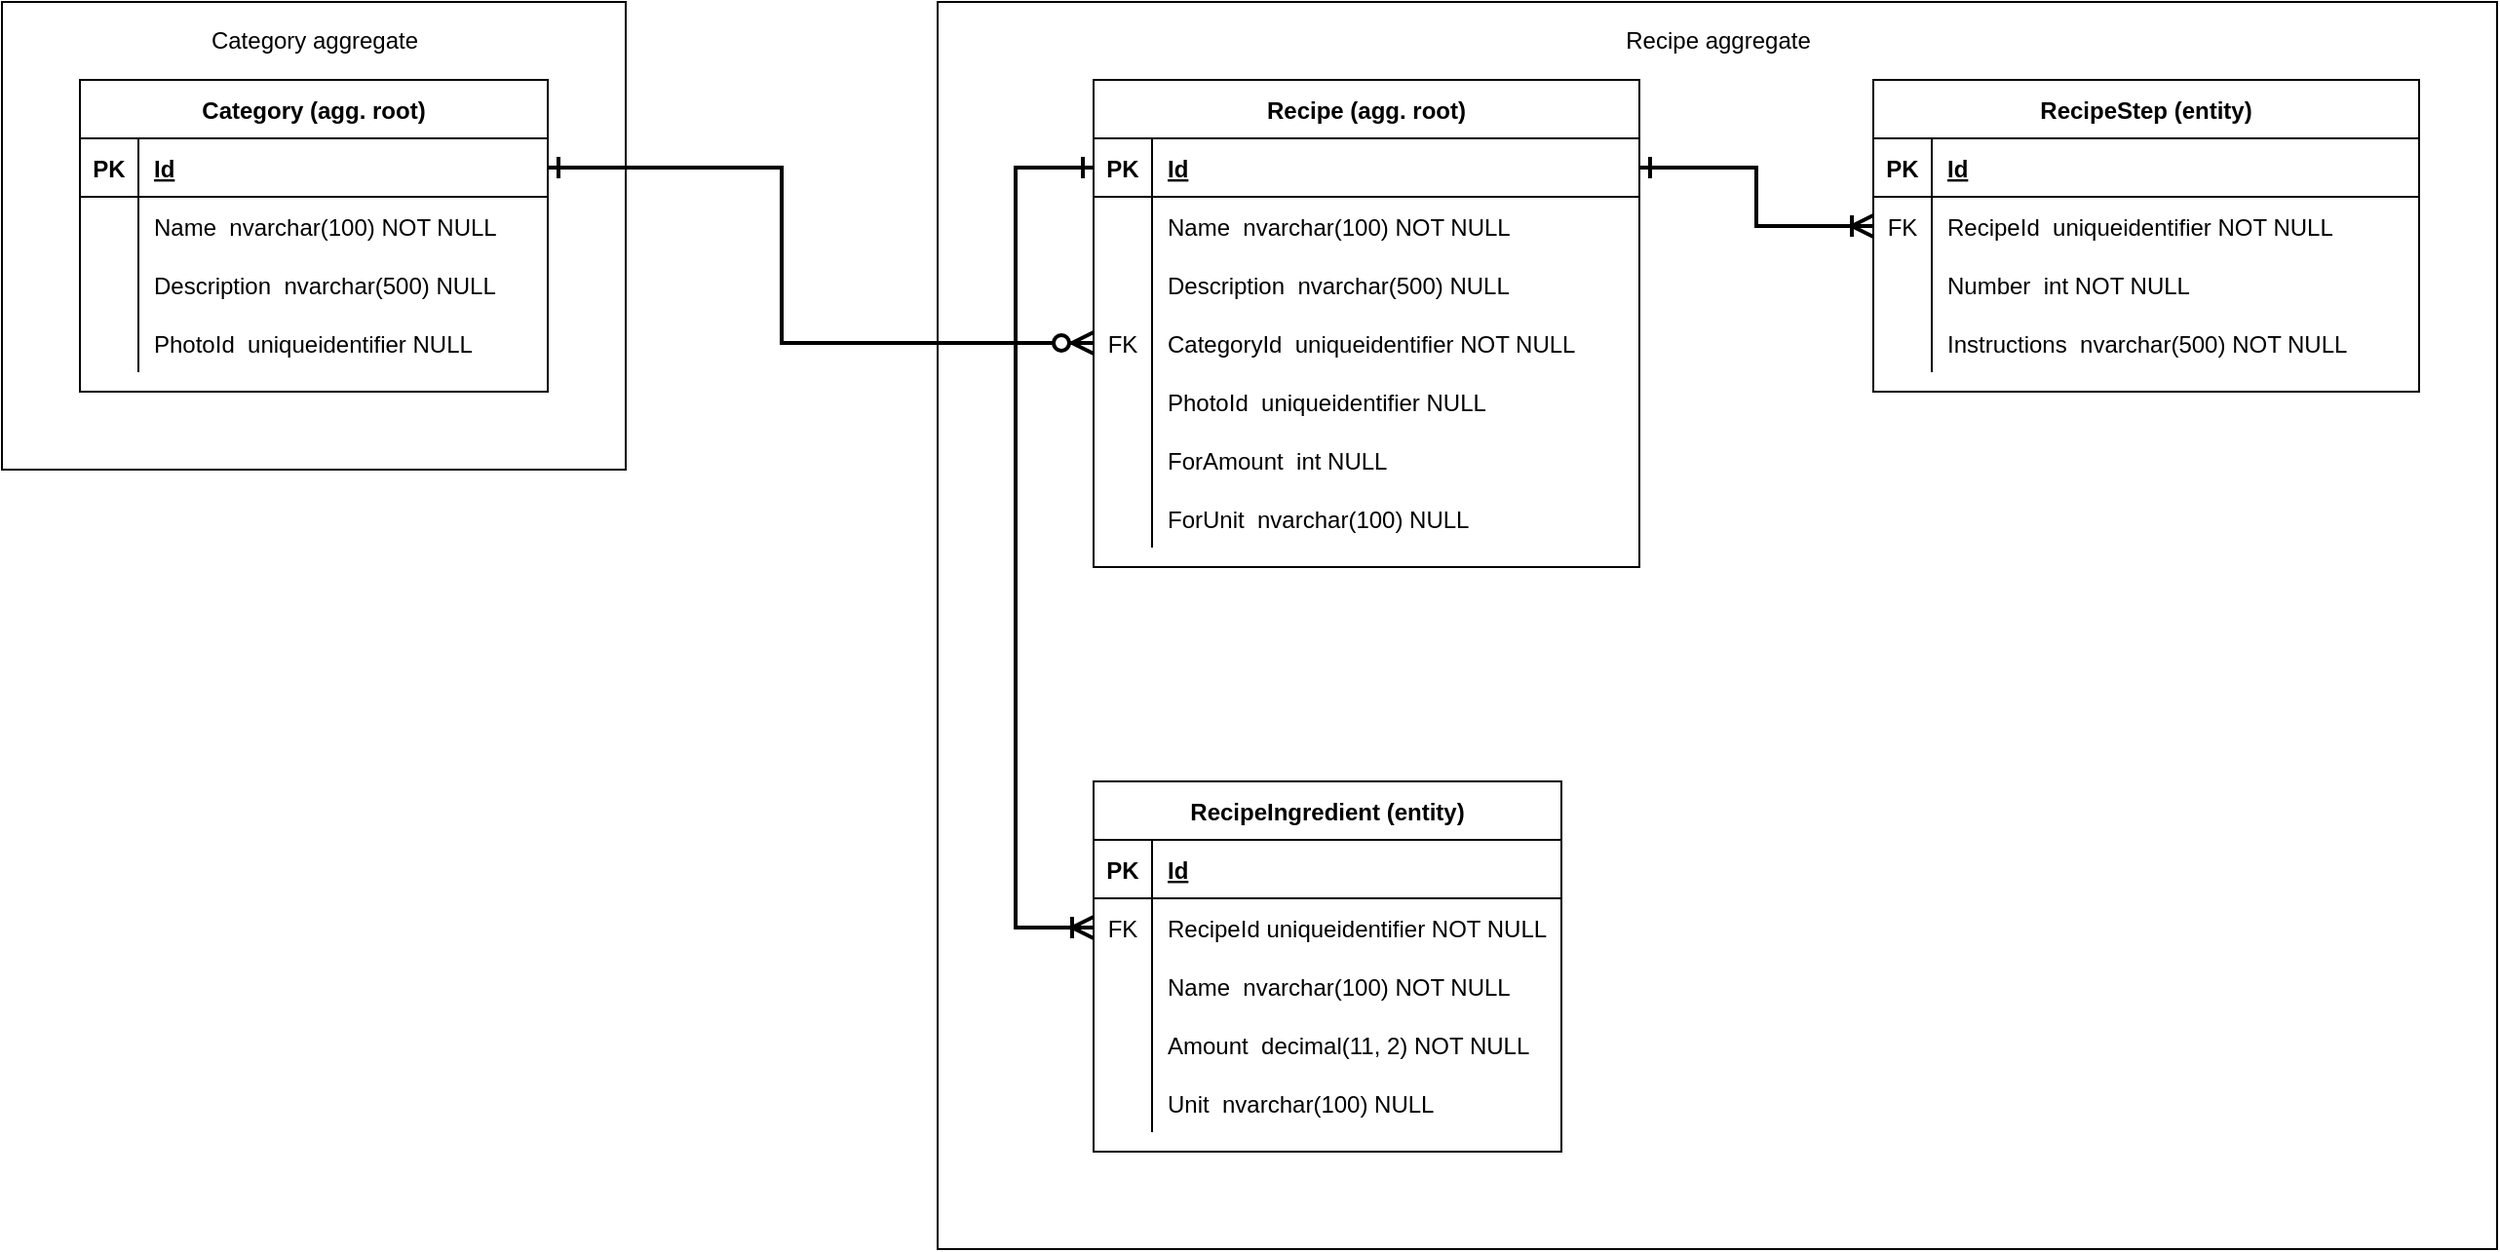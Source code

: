 <mxfile version="15.1.4" type="device"><diagram id="R2lEEEUBdFMjLlhIrx00" name="Recipes"><mxGraphModel dx="2062" dy="762" grid="1" gridSize="10" guides="1" tooltips="1" connect="1" arrows="1" fold="1" page="1" pageScale="1" pageWidth="850" pageHeight="1100" math="0" shadow="0" extFonts="Permanent Marker^https://fonts.googleapis.com/css?family=Permanent+Marker"><root><mxCell id="0"/><mxCell id="1" parent="0"/><mxCell id="_JT_vztcCdk4lIzJylpc-5" value="" style="rounded=0;whiteSpace=wrap;html=1;" vertex="1" parent="1"><mxGeometry x="200" y="760" width="320" height="240" as="geometry"/></mxCell><mxCell id="_JT_vztcCdk4lIzJylpc-3" value="" style="rounded=0;whiteSpace=wrap;html=1;" vertex="1" parent="1"><mxGeometry x="680" y="760" width="800" height="640" as="geometry"/></mxCell><mxCell id="hF0mvLvIRz6cp22TU_b6-1" value="Recipe (agg. root)" style="shape=table;startSize=30;container=1;collapsible=1;childLayout=tableLayout;fixedRows=1;rowLines=0;fontStyle=1;align=center;resizeLast=1;" parent="1" vertex="1"><mxGeometry x="760" y="800" width="280" height="250" as="geometry"/></mxCell><mxCell id="hF0mvLvIRz6cp22TU_b6-2" value="" style="shape=partialRectangle;collapsible=0;dropTarget=0;pointerEvents=0;fillColor=none;top=0;left=0;bottom=1;right=0;points=[[0,0.5],[1,0.5]];portConstraint=eastwest;" parent="hF0mvLvIRz6cp22TU_b6-1" vertex="1"><mxGeometry y="30" width="280" height="30" as="geometry"/></mxCell><mxCell id="hF0mvLvIRz6cp22TU_b6-3" value="PK" style="shape=partialRectangle;connectable=0;fillColor=none;top=0;left=0;bottom=0;right=0;fontStyle=1;overflow=hidden;" parent="hF0mvLvIRz6cp22TU_b6-2" vertex="1"><mxGeometry width="30" height="30" as="geometry"/></mxCell><mxCell id="hF0mvLvIRz6cp22TU_b6-4" value="Id" style="shape=partialRectangle;connectable=0;fillColor=none;top=0;left=0;bottom=0;right=0;align=left;spacingLeft=6;fontStyle=5;overflow=hidden;" parent="hF0mvLvIRz6cp22TU_b6-2" vertex="1"><mxGeometry x="30" width="250" height="30" as="geometry"/></mxCell><mxCell id="hF0mvLvIRz6cp22TU_b6-5" value="" style="shape=partialRectangle;collapsible=0;dropTarget=0;pointerEvents=0;fillColor=none;top=0;left=0;bottom=0;right=0;points=[[0,0.5],[1,0.5]];portConstraint=eastwest;" parent="hF0mvLvIRz6cp22TU_b6-1" vertex="1"><mxGeometry y="60" width="280" height="30" as="geometry"/></mxCell><mxCell id="hF0mvLvIRz6cp22TU_b6-6" value="" style="shape=partialRectangle;connectable=0;fillColor=none;top=0;left=0;bottom=0;right=0;editable=1;overflow=hidden;" parent="hF0mvLvIRz6cp22TU_b6-5" vertex="1"><mxGeometry width="30" height="30" as="geometry"/></mxCell><mxCell id="hF0mvLvIRz6cp22TU_b6-7" value="Name  nvarchar(100) NOT NULL" style="shape=partialRectangle;connectable=0;fillColor=none;top=0;left=0;bottom=0;right=0;align=left;spacingLeft=6;overflow=hidden;" parent="hF0mvLvIRz6cp22TU_b6-5" vertex="1"><mxGeometry x="30" width="250" height="30" as="geometry"/></mxCell><mxCell id="hF0mvLvIRz6cp22TU_b6-8" value="" style="shape=partialRectangle;collapsible=0;dropTarget=0;pointerEvents=0;fillColor=none;top=0;left=0;bottom=0;right=0;points=[[0,0.5],[1,0.5]];portConstraint=eastwest;" parent="hF0mvLvIRz6cp22TU_b6-1" vertex="1"><mxGeometry y="90" width="280" height="30" as="geometry"/></mxCell><mxCell id="hF0mvLvIRz6cp22TU_b6-9" value="" style="shape=partialRectangle;connectable=0;fillColor=none;top=0;left=0;bottom=0;right=0;editable=1;overflow=hidden;" parent="hF0mvLvIRz6cp22TU_b6-8" vertex="1"><mxGeometry width="30" height="30" as="geometry"/></mxCell><mxCell id="hF0mvLvIRz6cp22TU_b6-10" value="Description  nvarchar(500) NULL" style="shape=partialRectangle;connectable=0;fillColor=none;top=0;left=0;bottom=0;right=0;align=left;spacingLeft=6;overflow=hidden;" parent="hF0mvLvIRz6cp22TU_b6-8" vertex="1"><mxGeometry x="30" width="250" height="30" as="geometry"/></mxCell><mxCell id="hF0mvLvIRz6cp22TU_b6-33" value="" style="shape=partialRectangle;collapsible=0;dropTarget=0;pointerEvents=0;fillColor=none;top=0;left=0;bottom=0;right=0;points=[[0,0.5],[1,0.5]];portConstraint=eastwest;" parent="hF0mvLvIRz6cp22TU_b6-1" vertex="1"><mxGeometry y="120" width="280" height="30" as="geometry"/></mxCell><mxCell id="hF0mvLvIRz6cp22TU_b6-34" value="FK" style="shape=partialRectangle;connectable=0;fillColor=none;top=0;left=0;bottom=0;right=0;editable=1;overflow=hidden;" parent="hF0mvLvIRz6cp22TU_b6-33" vertex="1"><mxGeometry width="30" height="30" as="geometry"/></mxCell><mxCell id="hF0mvLvIRz6cp22TU_b6-35" value="CategoryId  uniqueidentifier NOT NULL" style="shape=partialRectangle;connectable=0;fillColor=none;top=0;left=0;bottom=0;right=0;align=left;spacingLeft=6;overflow=hidden;" parent="hF0mvLvIRz6cp22TU_b6-33" vertex="1"><mxGeometry x="30" width="250" height="30" as="geometry"/></mxCell><mxCell id="Pp577vPMmLKdNqOwqiTI-30" value="" style="shape=partialRectangle;collapsible=0;dropTarget=0;pointerEvents=0;fillColor=none;top=0;left=0;bottom=0;right=0;points=[[0,0.5],[1,0.5]];portConstraint=eastwest;" parent="hF0mvLvIRz6cp22TU_b6-1" vertex="1"><mxGeometry y="150" width="280" height="30" as="geometry"/></mxCell><mxCell id="Pp577vPMmLKdNqOwqiTI-31" value="" style="shape=partialRectangle;connectable=0;fillColor=none;top=0;left=0;bottom=0;right=0;editable=1;overflow=hidden;" parent="Pp577vPMmLKdNqOwqiTI-30" vertex="1"><mxGeometry width="30" height="30" as="geometry"/></mxCell><mxCell id="Pp577vPMmLKdNqOwqiTI-32" value="PhotoId  uniqueidentifier NULL" style="shape=partialRectangle;connectable=0;fillColor=none;top=0;left=0;bottom=0;right=0;align=left;spacingLeft=6;overflow=hidden;" parent="Pp577vPMmLKdNqOwqiTI-30" vertex="1"><mxGeometry x="30" width="250" height="30" as="geometry"/></mxCell><mxCell id="hF0mvLvIRz6cp22TU_b6-57" value="" style="shape=partialRectangle;collapsible=0;dropTarget=0;pointerEvents=0;fillColor=none;top=0;left=0;bottom=0;right=0;points=[[0,0.5],[1,0.5]];portConstraint=eastwest;" parent="hF0mvLvIRz6cp22TU_b6-1" vertex="1"><mxGeometry y="180" width="280" height="30" as="geometry"/></mxCell><mxCell id="hF0mvLvIRz6cp22TU_b6-58" value="" style="shape=partialRectangle;connectable=0;fillColor=none;top=0;left=0;bottom=0;right=0;editable=1;overflow=hidden;" parent="hF0mvLvIRz6cp22TU_b6-57" vertex="1"><mxGeometry width="30" height="30" as="geometry"/></mxCell><mxCell id="hF0mvLvIRz6cp22TU_b6-59" value="ForAmount  int NULL" style="shape=partialRectangle;connectable=0;fillColor=none;top=0;left=0;bottom=0;right=0;align=left;spacingLeft=6;overflow=hidden;" parent="hF0mvLvIRz6cp22TU_b6-57" vertex="1"><mxGeometry x="30" width="250" height="30" as="geometry"/></mxCell><mxCell id="hF0mvLvIRz6cp22TU_b6-60" value="" style="shape=partialRectangle;collapsible=0;dropTarget=0;pointerEvents=0;fillColor=none;top=0;left=0;bottom=0;right=0;points=[[0,0.5],[1,0.5]];portConstraint=eastwest;" parent="hF0mvLvIRz6cp22TU_b6-1" vertex="1"><mxGeometry y="210" width="280" height="30" as="geometry"/></mxCell><mxCell id="hF0mvLvIRz6cp22TU_b6-61" value="" style="shape=partialRectangle;connectable=0;fillColor=none;top=0;left=0;bottom=0;right=0;editable=1;overflow=hidden;" parent="hF0mvLvIRz6cp22TU_b6-60" vertex="1"><mxGeometry width="30" height="30" as="geometry"/></mxCell><mxCell id="hF0mvLvIRz6cp22TU_b6-62" value="ForUnit  nvarchar(100) NULL" style="shape=partialRectangle;connectable=0;fillColor=none;top=0;left=0;bottom=0;right=0;align=left;spacingLeft=6;overflow=hidden;" parent="hF0mvLvIRz6cp22TU_b6-60" vertex="1"><mxGeometry x="30" width="250" height="30" as="geometry"/></mxCell><mxCell id="hF0mvLvIRz6cp22TU_b6-19" value="RecipeStep (entity)" style="shape=table;startSize=30;container=1;collapsible=1;childLayout=tableLayout;fixedRows=1;rowLines=0;fontStyle=1;align=center;resizeLast=1;" parent="1" vertex="1"><mxGeometry x="1160" y="800" width="280" height="160" as="geometry"/></mxCell><mxCell id="hF0mvLvIRz6cp22TU_b6-20" value="" style="shape=partialRectangle;collapsible=0;dropTarget=0;pointerEvents=0;fillColor=none;top=0;left=0;bottom=1;right=0;points=[[0,0.5],[1,0.5]];portConstraint=eastwest;" parent="hF0mvLvIRz6cp22TU_b6-19" vertex="1"><mxGeometry y="30" width="280" height="30" as="geometry"/></mxCell><mxCell id="hF0mvLvIRz6cp22TU_b6-21" value="PK" style="shape=partialRectangle;connectable=0;fillColor=none;top=0;left=0;bottom=0;right=0;fontStyle=1;overflow=hidden;" parent="hF0mvLvIRz6cp22TU_b6-20" vertex="1"><mxGeometry width="30" height="30" as="geometry"/></mxCell><mxCell id="hF0mvLvIRz6cp22TU_b6-22" value="Id" style="shape=partialRectangle;connectable=0;fillColor=none;top=0;left=0;bottom=0;right=0;align=left;spacingLeft=6;fontStyle=5;overflow=hidden;" parent="hF0mvLvIRz6cp22TU_b6-20" vertex="1"><mxGeometry x="30" width="250" height="30" as="geometry"/></mxCell><mxCell id="hF0mvLvIRz6cp22TU_b6-23" value="" style="shape=partialRectangle;collapsible=0;dropTarget=0;pointerEvents=0;fillColor=none;top=0;left=0;bottom=0;right=0;points=[[0,0.5],[1,0.5]];portConstraint=eastwest;" parent="hF0mvLvIRz6cp22TU_b6-19" vertex="1"><mxGeometry y="60" width="280" height="30" as="geometry"/></mxCell><mxCell id="hF0mvLvIRz6cp22TU_b6-24" value="FK" style="shape=partialRectangle;connectable=0;fillColor=none;top=0;left=0;bottom=0;right=0;editable=1;overflow=hidden;" parent="hF0mvLvIRz6cp22TU_b6-23" vertex="1"><mxGeometry width="30" height="30" as="geometry"/></mxCell><mxCell id="hF0mvLvIRz6cp22TU_b6-25" value="RecipeId  uniqueidentifier NOT NULL" style="shape=partialRectangle;connectable=0;fillColor=none;top=0;left=0;bottom=0;right=0;align=left;spacingLeft=6;overflow=hidden;" parent="hF0mvLvIRz6cp22TU_b6-23" vertex="1"><mxGeometry x="30" width="250" height="30" as="geometry"/></mxCell><mxCell id="hF0mvLvIRz6cp22TU_b6-29" value="" style="shape=partialRectangle;collapsible=0;dropTarget=0;pointerEvents=0;fillColor=none;top=0;left=0;bottom=0;right=0;points=[[0,0.5],[1,0.5]];portConstraint=eastwest;" parent="hF0mvLvIRz6cp22TU_b6-19" vertex="1"><mxGeometry y="90" width="280" height="30" as="geometry"/></mxCell><mxCell id="hF0mvLvIRz6cp22TU_b6-30" value="" style="shape=partialRectangle;connectable=0;fillColor=none;top=0;left=0;bottom=0;right=0;editable=1;overflow=hidden;" parent="hF0mvLvIRz6cp22TU_b6-29" vertex="1"><mxGeometry width="30" height="30" as="geometry"/></mxCell><mxCell id="hF0mvLvIRz6cp22TU_b6-31" value="Number  int NOT NULL" style="shape=partialRectangle;connectable=0;fillColor=none;top=0;left=0;bottom=0;right=0;align=left;spacingLeft=6;overflow=hidden;" parent="hF0mvLvIRz6cp22TU_b6-29" vertex="1"><mxGeometry x="30" width="250" height="30" as="geometry"/></mxCell><mxCell id="hF0mvLvIRz6cp22TU_b6-26" value="" style="shape=partialRectangle;collapsible=0;dropTarget=0;pointerEvents=0;fillColor=none;top=0;left=0;bottom=0;right=0;points=[[0,0.5],[1,0.5]];portConstraint=eastwest;" parent="hF0mvLvIRz6cp22TU_b6-19" vertex="1"><mxGeometry y="120" width="280" height="30" as="geometry"/></mxCell><mxCell id="hF0mvLvIRz6cp22TU_b6-27" value="" style="shape=partialRectangle;connectable=0;fillColor=none;top=0;left=0;bottom=0;right=0;editable=1;overflow=hidden;" parent="hF0mvLvIRz6cp22TU_b6-26" vertex="1"><mxGeometry width="30" height="30" as="geometry"/></mxCell><mxCell id="hF0mvLvIRz6cp22TU_b6-28" value="Instructions  nvarchar(500) NOT NULL" style="shape=partialRectangle;connectable=0;fillColor=none;top=0;left=0;bottom=0;right=0;align=left;spacingLeft=6;overflow=hidden;" parent="hF0mvLvIRz6cp22TU_b6-26" vertex="1"><mxGeometry x="30" width="250" height="30" as="geometry"/></mxCell><mxCell id="hF0mvLvIRz6cp22TU_b6-32" style="edgeStyle=orthogonalEdgeStyle;rounded=0;orthogonalLoop=1;jettySize=auto;html=1;exitX=1;exitY=0.5;exitDx=0;exitDy=0;entryX=0;entryY=0.5;entryDx=0;entryDy=0;startArrow=ERone;startFill=0;endArrow=ERoneToMany;endFill=0;endSize=8;startSize=8;strokeWidth=2;" parent="1" source="hF0mvLvIRz6cp22TU_b6-2" target="hF0mvLvIRz6cp22TU_b6-23" edge="1"><mxGeometry relative="1" as="geometry"/></mxCell><mxCell id="hF0mvLvIRz6cp22TU_b6-36" value="RecipeIngredient (entity)" style="shape=table;startSize=30;container=1;collapsible=1;childLayout=tableLayout;fixedRows=1;rowLines=0;fontStyle=1;align=center;resizeLast=1;" parent="1" vertex="1"><mxGeometry x="760" y="1160" width="240" height="190" as="geometry"/></mxCell><mxCell id="hF0mvLvIRz6cp22TU_b6-37" value="" style="shape=partialRectangle;collapsible=0;dropTarget=0;pointerEvents=0;fillColor=none;top=0;left=0;bottom=1;right=0;points=[[0,0.5],[1,0.5]];portConstraint=eastwest;" parent="hF0mvLvIRz6cp22TU_b6-36" vertex="1"><mxGeometry y="30" width="240" height="30" as="geometry"/></mxCell><mxCell id="hF0mvLvIRz6cp22TU_b6-38" value="PK" style="shape=partialRectangle;connectable=0;fillColor=none;top=0;left=0;bottom=0;right=0;fontStyle=1;overflow=hidden;" parent="hF0mvLvIRz6cp22TU_b6-37" vertex="1"><mxGeometry width="30" height="30" as="geometry"/></mxCell><mxCell id="hF0mvLvIRz6cp22TU_b6-39" value="Id" style="shape=partialRectangle;connectable=0;fillColor=none;top=0;left=0;bottom=0;right=0;align=left;spacingLeft=6;fontStyle=5;overflow=hidden;" parent="hF0mvLvIRz6cp22TU_b6-37" vertex="1"><mxGeometry x="30" width="210" height="30" as="geometry"/></mxCell><mxCell id="hF0mvLvIRz6cp22TU_b6-40" value="" style="shape=partialRectangle;collapsible=0;dropTarget=0;pointerEvents=0;fillColor=none;top=0;left=0;bottom=0;right=0;points=[[0,0.5],[1,0.5]];portConstraint=eastwest;" parent="hF0mvLvIRz6cp22TU_b6-36" vertex="1"><mxGeometry y="60" width="240" height="30" as="geometry"/></mxCell><mxCell id="hF0mvLvIRz6cp22TU_b6-41" value="FK" style="shape=partialRectangle;connectable=0;fillColor=none;top=0;left=0;bottom=0;right=0;editable=1;overflow=hidden;" parent="hF0mvLvIRz6cp22TU_b6-40" vertex="1"><mxGeometry width="30" height="30" as="geometry"/></mxCell><mxCell id="hF0mvLvIRz6cp22TU_b6-42" value="RecipeId uniqueidentifier NOT NULL" style="shape=partialRectangle;connectable=0;fillColor=none;top=0;left=0;bottom=0;right=0;align=left;spacingLeft=6;overflow=hidden;" parent="hF0mvLvIRz6cp22TU_b6-40" vertex="1"><mxGeometry x="30" width="210" height="30" as="geometry"/></mxCell><mxCell id="hF0mvLvIRz6cp22TU_b6-52" value="" style="shape=partialRectangle;collapsible=0;dropTarget=0;pointerEvents=0;fillColor=none;top=0;left=0;bottom=0;right=0;points=[[0,0.5],[1,0.5]];portConstraint=eastwest;" parent="hF0mvLvIRz6cp22TU_b6-36" vertex="1"><mxGeometry y="90" width="240" height="30" as="geometry"/></mxCell><mxCell id="hF0mvLvIRz6cp22TU_b6-53" value="" style="shape=partialRectangle;connectable=0;fillColor=none;top=0;left=0;bottom=0;right=0;editable=1;overflow=hidden;" parent="hF0mvLvIRz6cp22TU_b6-52" vertex="1"><mxGeometry width="30" height="30" as="geometry"/></mxCell><mxCell id="hF0mvLvIRz6cp22TU_b6-54" value="Name  nvarchar(100) NOT NULL" style="shape=partialRectangle;connectable=0;fillColor=none;top=0;left=0;bottom=0;right=0;align=left;spacingLeft=6;overflow=hidden;" parent="hF0mvLvIRz6cp22TU_b6-52" vertex="1"><mxGeometry x="30" width="210" height="30" as="geometry"/></mxCell><mxCell id="hF0mvLvIRz6cp22TU_b6-43" value="" style="shape=partialRectangle;collapsible=0;dropTarget=0;pointerEvents=0;fillColor=none;top=0;left=0;bottom=0;right=0;points=[[0,0.5],[1,0.5]];portConstraint=eastwest;" parent="hF0mvLvIRz6cp22TU_b6-36" vertex="1"><mxGeometry y="120" width="240" height="30" as="geometry"/></mxCell><mxCell id="hF0mvLvIRz6cp22TU_b6-44" value="" style="shape=partialRectangle;connectable=0;fillColor=none;top=0;left=0;bottom=0;right=0;editable=1;overflow=hidden;" parent="hF0mvLvIRz6cp22TU_b6-43" vertex="1"><mxGeometry width="30" height="30" as="geometry"/></mxCell><mxCell id="hF0mvLvIRz6cp22TU_b6-45" value="Amount  decimal(11, 2) NOT NULL" style="shape=partialRectangle;connectable=0;fillColor=none;top=0;left=0;bottom=0;right=0;align=left;spacingLeft=6;overflow=hidden;" parent="hF0mvLvIRz6cp22TU_b6-43" vertex="1"><mxGeometry x="30" width="210" height="30" as="geometry"/></mxCell><mxCell id="hF0mvLvIRz6cp22TU_b6-46" value="" style="shape=partialRectangle;collapsible=0;dropTarget=0;pointerEvents=0;fillColor=none;top=0;left=0;bottom=0;right=0;points=[[0,0.5],[1,0.5]];portConstraint=eastwest;" parent="hF0mvLvIRz6cp22TU_b6-36" vertex="1"><mxGeometry y="150" width="240" height="30" as="geometry"/></mxCell><mxCell id="hF0mvLvIRz6cp22TU_b6-47" value="" style="shape=partialRectangle;connectable=0;fillColor=none;top=0;left=0;bottom=0;right=0;editable=1;overflow=hidden;" parent="hF0mvLvIRz6cp22TU_b6-46" vertex="1"><mxGeometry width="30" height="30" as="geometry"/></mxCell><mxCell id="hF0mvLvIRz6cp22TU_b6-48" value="Unit  nvarchar(100) NULL" style="shape=partialRectangle;connectable=0;fillColor=none;top=0;left=0;bottom=0;right=0;align=left;spacingLeft=6;overflow=hidden;" parent="hF0mvLvIRz6cp22TU_b6-46" vertex="1"><mxGeometry x="30" width="210" height="30" as="geometry"/></mxCell><mxCell id="hF0mvLvIRz6cp22TU_b6-56" style="edgeStyle=orthogonalEdgeStyle;rounded=0;orthogonalLoop=1;jettySize=auto;html=1;exitX=0;exitY=0.5;exitDx=0;exitDy=0;entryX=0;entryY=0.5;entryDx=0;entryDy=0;startArrow=ERone;startFill=0;endArrow=ERoneToMany;endFill=0;startSize=8;endSize=8;strokeWidth=2;" parent="1" source="hF0mvLvIRz6cp22TU_b6-2" target="hF0mvLvIRz6cp22TU_b6-40" edge="1"><mxGeometry relative="1" as="geometry"><Array as="points"><mxPoint x="720" y="845"/><mxPoint x="720" y="1235"/></Array></mxGeometry></mxCell><mxCell id="Pp577vPMmLKdNqOwqiTI-14" value="Category (agg. root)" style="shape=table;startSize=30;container=1;collapsible=1;childLayout=tableLayout;fixedRows=1;rowLines=0;fontStyle=1;align=center;resizeLast=1;" parent="1" vertex="1"><mxGeometry x="240" y="800" width="240" height="160" as="geometry"/></mxCell><mxCell id="Pp577vPMmLKdNqOwqiTI-15" value="" style="shape=partialRectangle;collapsible=0;dropTarget=0;pointerEvents=0;fillColor=none;top=0;left=0;bottom=1;right=0;points=[[0,0.5],[1,0.5]];portConstraint=eastwest;" parent="Pp577vPMmLKdNqOwqiTI-14" vertex="1"><mxGeometry y="30" width="240" height="30" as="geometry"/></mxCell><mxCell id="Pp577vPMmLKdNqOwqiTI-16" value="PK" style="shape=partialRectangle;connectable=0;fillColor=none;top=0;left=0;bottom=0;right=0;fontStyle=1;overflow=hidden;" parent="Pp577vPMmLKdNqOwqiTI-15" vertex="1"><mxGeometry width="30" height="30" as="geometry"/></mxCell><mxCell id="Pp577vPMmLKdNqOwqiTI-17" value="Id" style="shape=partialRectangle;connectable=0;fillColor=none;top=0;left=0;bottom=0;right=0;align=left;spacingLeft=6;fontStyle=5;overflow=hidden;" parent="Pp577vPMmLKdNqOwqiTI-15" vertex="1"><mxGeometry x="30" width="210" height="30" as="geometry"/></mxCell><mxCell id="Pp577vPMmLKdNqOwqiTI-18" value="" style="shape=partialRectangle;collapsible=0;dropTarget=0;pointerEvents=0;fillColor=none;top=0;left=0;bottom=0;right=0;points=[[0,0.5],[1,0.5]];portConstraint=eastwest;" parent="Pp577vPMmLKdNqOwqiTI-14" vertex="1"><mxGeometry y="60" width="240" height="30" as="geometry"/></mxCell><mxCell id="Pp577vPMmLKdNqOwqiTI-19" value="" style="shape=partialRectangle;connectable=0;fillColor=none;top=0;left=0;bottom=0;right=0;editable=1;overflow=hidden;" parent="Pp577vPMmLKdNqOwqiTI-18" vertex="1"><mxGeometry width="30" height="30" as="geometry"/></mxCell><mxCell id="Pp577vPMmLKdNqOwqiTI-20" value="Name  nvarchar(100) NOT NULL" style="shape=partialRectangle;connectable=0;fillColor=none;top=0;left=0;bottom=0;right=0;align=left;spacingLeft=6;overflow=hidden;" parent="Pp577vPMmLKdNqOwqiTI-18" vertex="1"><mxGeometry x="30" width="210" height="30" as="geometry"/></mxCell><mxCell id="Pp577vPMmLKdNqOwqiTI-21" value="" style="shape=partialRectangle;collapsible=0;dropTarget=0;pointerEvents=0;fillColor=none;top=0;left=0;bottom=0;right=0;points=[[0,0.5],[1,0.5]];portConstraint=eastwest;" parent="Pp577vPMmLKdNqOwqiTI-14" vertex="1"><mxGeometry y="90" width="240" height="30" as="geometry"/></mxCell><mxCell id="Pp577vPMmLKdNqOwqiTI-22" value="" style="shape=partialRectangle;connectable=0;fillColor=none;top=0;left=0;bottom=0;right=0;editable=1;overflow=hidden;" parent="Pp577vPMmLKdNqOwqiTI-21" vertex="1"><mxGeometry width="30" height="30" as="geometry"/></mxCell><mxCell id="Pp577vPMmLKdNqOwqiTI-23" value="Description  nvarchar(500) NULL" style="shape=partialRectangle;connectable=0;fillColor=none;top=0;left=0;bottom=0;right=0;align=left;spacingLeft=6;overflow=hidden;" parent="Pp577vPMmLKdNqOwqiTI-21" vertex="1"><mxGeometry x="30" width="210" height="30" as="geometry"/></mxCell><mxCell id="Pp577vPMmLKdNqOwqiTI-24" value="" style="shape=partialRectangle;collapsible=0;dropTarget=0;pointerEvents=0;fillColor=none;top=0;left=0;bottom=0;right=0;points=[[0,0.5],[1,0.5]];portConstraint=eastwest;" parent="Pp577vPMmLKdNqOwqiTI-14" vertex="1"><mxGeometry y="120" width="240" height="30" as="geometry"/></mxCell><mxCell id="Pp577vPMmLKdNqOwqiTI-25" value="" style="shape=partialRectangle;connectable=0;fillColor=none;top=0;left=0;bottom=0;right=0;editable=1;overflow=hidden;" parent="Pp577vPMmLKdNqOwqiTI-24" vertex="1"><mxGeometry width="30" height="30" as="geometry"/></mxCell><mxCell id="Pp577vPMmLKdNqOwqiTI-26" value="PhotoId  uniqueidentifier NULL" style="shape=partialRectangle;connectable=0;fillColor=none;top=0;left=0;bottom=0;right=0;align=left;spacingLeft=6;overflow=hidden;" parent="Pp577vPMmLKdNqOwqiTI-24" vertex="1"><mxGeometry x="30" width="210" height="30" as="geometry"/></mxCell><mxCell id="Pp577vPMmLKdNqOwqiTI-33" style="edgeStyle=orthogonalEdgeStyle;rounded=0;orthogonalLoop=1;jettySize=auto;html=1;exitX=1;exitY=0.5;exitDx=0;exitDy=0;entryX=0;entryY=0.5;entryDx=0;entryDy=0;strokeWidth=2;endSize=8;startSize=8;endArrow=ERzeroToMany;endFill=1;startArrow=ERone;startFill=0;" parent="1" source="Pp577vPMmLKdNqOwqiTI-15" target="hF0mvLvIRz6cp22TU_b6-33" edge="1"><mxGeometry relative="1" as="geometry"><mxPoint x="690" y="940" as="targetPoint"/><Array as="points"><mxPoint x="600" y="845"/><mxPoint x="600" y="935"/></Array></mxGeometry></mxCell><mxCell id="_JT_vztcCdk4lIzJylpc-4" value="Recipe aggregate" style="text;html=1;align=center;verticalAlign=middle;resizable=0;points=[];autosize=1;strokeColor=none;fillColor=none;" vertex="1" parent="1"><mxGeometry x="1025" y="770" width="110" height="20" as="geometry"/></mxCell><mxCell id="_JT_vztcCdk4lIzJylpc-6" value="Category aggregate" style="text;html=1;align=center;verticalAlign=middle;resizable=0;points=[];autosize=1;strokeColor=none;fillColor=none;" vertex="1" parent="1"><mxGeometry x="300" y="770" width="120" height="20" as="geometry"/></mxCell></root></mxGraphModel></diagram></mxfile>